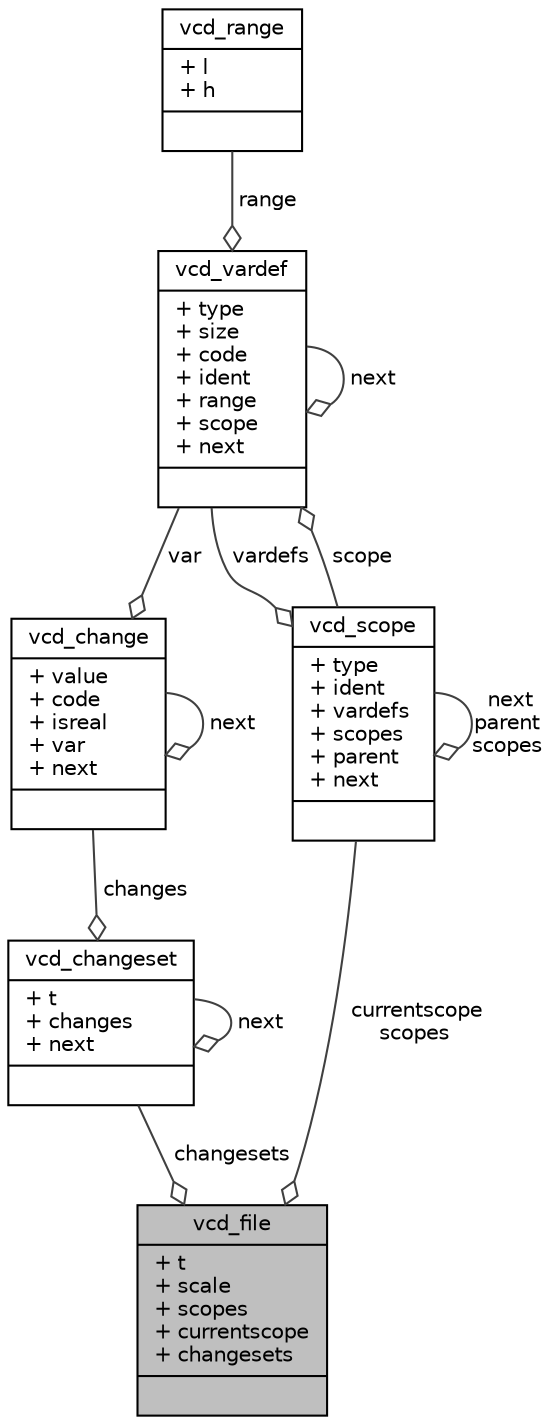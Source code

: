 digraph G
{
  edge [fontname="Helvetica",fontsize="10",labelfontname="Helvetica",labelfontsize="10"];
  node [fontname="Helvetica",fontsize="10",shape=record];
  Node1 [label="{vcd_file\n|+ t\l+ scale\l+ scopes\l+ currentscope\l+ changesets\l|}",height=0.2,width=0.4,color="black", fillcolor="grey75", style="filled" fontcolor="black"];
  Node2 -> Node1 [color="grey25",fontsize="10",style="solid",label=" changesets" ,arrowhead="odiamond",fontname="Helvetica"];
  Node2 [label="{vcd_changeset\n|+ t\l+ changes\l+ next\l|}",height=0.2,width=0.4,color="black", fillcolor="white", style="filled",URL="$structvcd__changeset.html"];
  Node3 -> Node2 [color="grey25",fontsize="10",style="solid",label=" changes" ,arrowhead="odiamond",fontname="Helvetica"];
  Node3 [label="{vcd_change\n|+ value\l+ code\l+ isreal\l+ var\l+ next\l|}",height=0.2,width=0.4,color="black", fillcolor="white", style="filled",URL="$structvcd__change.html"];
  Node3 -> Node3 [color="grey25",fontsize="10",style="solid",label=" next" ,arrowhead="odiamond",fontname="Helvetica"];
  Node4 -> Node3 [color="grey25",fontsize="10",style="solid",label=" var" ,arrowhead="odiamond",fontname="Helvetica"];
  Node4 [label="{vcd_vardef\n|+ type\l+ size\l+ code\l+ ident\l+ range\l+ scope\l+ next\l|}",height=0.2,width=0.4,color="black", fillcolor="white", style="filled",URL="$structvcd__vardef.html"];
  Node5 -> Node4 [color="grey25",fontsize="10",style="solid",label=" range" ,arrowhead="odiamond",fontname="Helvetica"];
  Node5 [label="{vcd_range\n|+ l\l+ h\l|}",height=0.2,width=0.4,color="black", fillcolor="white", style="filled",URL="$structvcd__range.html"];
  Node4 -> Node4 [color="grey25",fontsize="10",style="solid",label=" next" ,arrowhead="odiamond",fontname="Helvetica"];
  Node6 -> Node4 [color="grey25",fontsize="10",style="solid",label=" scope" ,arrowhead="odiamond",fontname="Helvetica"];
  Node6 [label="{vcd_scope\n|+ type\l+ ident\l+ vardefs\l+ scopes\l+ parent\l+ next\l|}",height=0.2,width=0.4,color="black", fillcolor="white", style="filled",URL="$structvcd__scope.html"];
  Node4 -> Node6 [color="grey25",fontsize="10",style="solid",label=" vardefs" ,arrowhead="odiamond",fontname="Helvetica"];
  Node6 -> Node6 [color="grey25",fontsize="10",style="solid",label=" next\nparent\nscopes" ,arrowhead="odiamond",fontname="Helvetica"];
  Node2 -> Node2 [color="grey25",fontsize="10",style="solid",label=" next" ,arrowhead="odiamond",fontname="Helvetica"];
  Node6 -> Node1 [color="grey25",fontsize="10",style="solid",label=" currentscope\nscopes" ,arrowhead="odiamond",fontname="Helvetica"];
}
